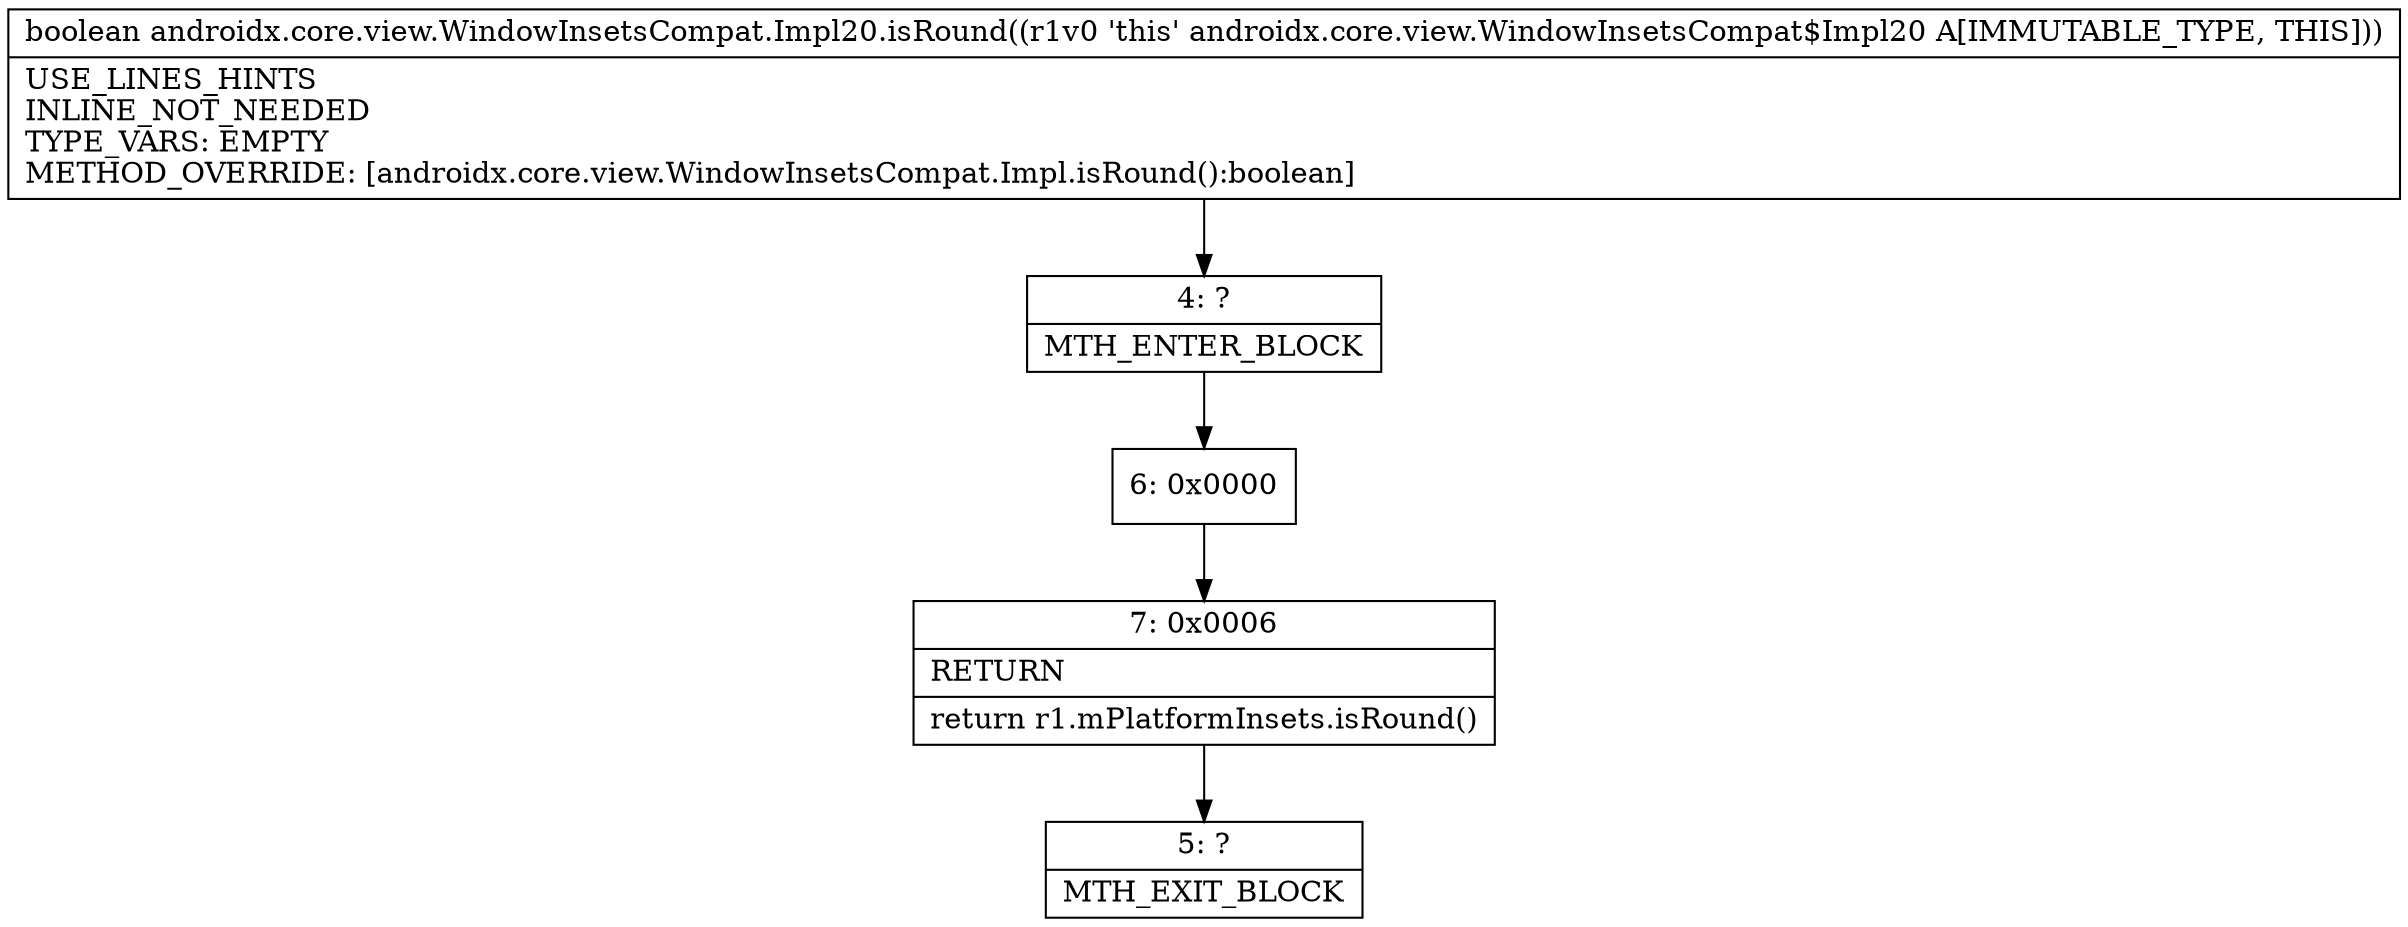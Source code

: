 digraph "CFG forandroidx.core.view.WindowInsetsCompat.Impl20.isRound()Z" {
Node_4 [shape=record,label="{4\:\ ?|MTH_ENTER_BLOCK\l}"];
Node_6 [shape=record,label="{6\:\ 0x0000}"];
Node_7 [shape=record,label="{7\:\ 0x0006|RETURN\l|return r1.mPlatformInsets.isRound()\l}"];
Node_5 [shape=record,label="{5\:\ ?|MTH_EXIT_BLOCK\l}"];
MethodNode[shape=record,label="{boolean androidx.core.view.WindowInsetsCompat.Impl20.isRound((r1v0 'this' androidx.core.view.WindowInsetsCompat$Impl20 A[IMMUTABLE_TYPE, THIS]))  | USE_LINES_HINTS\lINLINE_NOT_NEEDED\lTYPE_VARS: EMPTY\lMETHOD_OVERRIDE: [androidx.core.view.WindowInsetsCompat.Impl.isRound():boolean]\l}"];
MethodNode -> Node_4;Node_4 -> Node_6;
Node_6 -> Node_7;
Node_7 -> Node_5;
}

